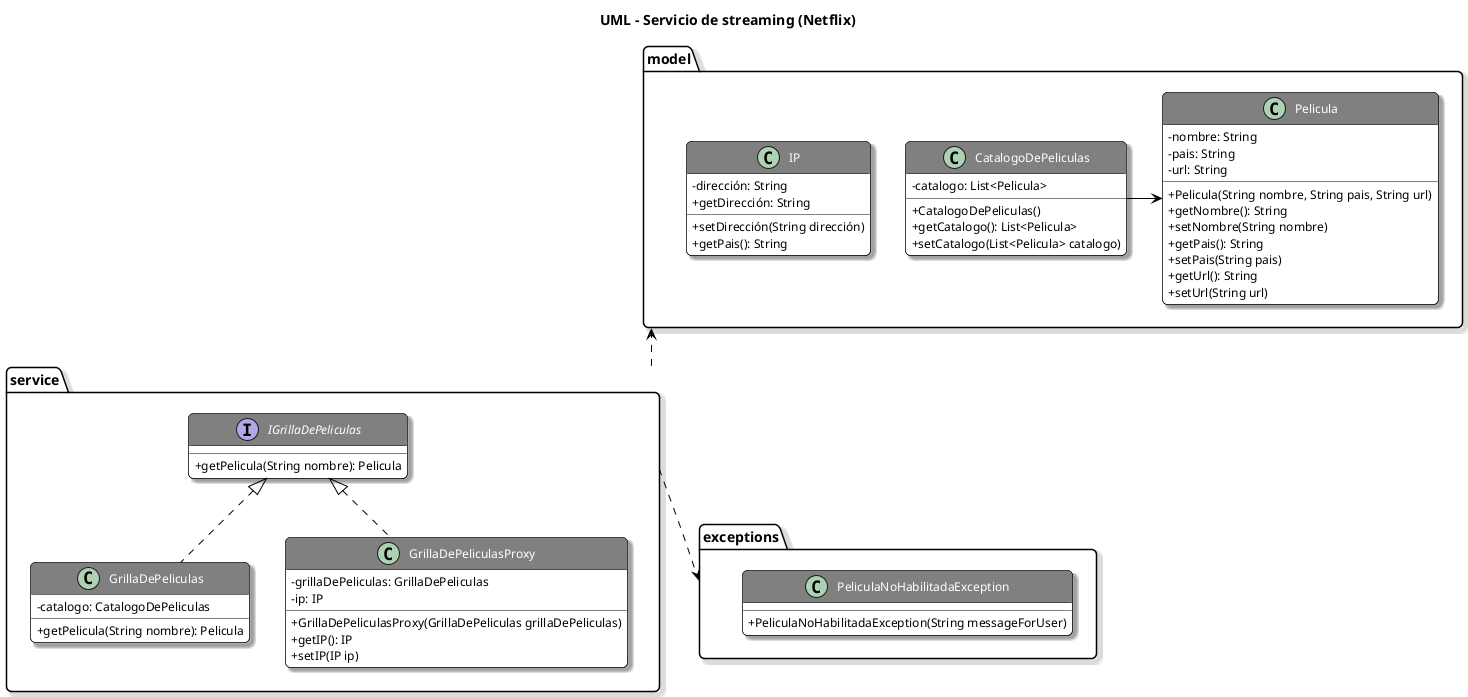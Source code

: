@startuml
'https://plantuml.com/class-diagram
'___________STYLES___________
title UML - Servicio de streaming (Netflix)
skinparam classAttributeIconSize 0
skinparam backgroundColor White
skinparam RoundCorner 10
skinparam Shadowing true

skinparam class {
    ArrowColor Black
    BackgroundColor White
    HeaderBackgroundColor Gray
    BorderColor Black
    FontColor White
    FontSize 14
    AttributeFontSize 12
}

skinparam object{
    ArrowColor Black
    BackgroundColor White
    BorderColor Black
    FontColor Black
    FontSize 14
    AttributeFontSize 12
}

skinparam note {
    BackgroundColor LightYellow
    BorderColor Black
}

'___________UML___________
package model {

class Pelicula {
- nombre: String
- pais: String
- url: String
+ Pelicula(String nombre, String pais, String url)
+ getNombre(): String
+ setNombre(String nombre)
+ getPais(): String
+ setPais(String pais)
+ getUrl(): String
+ setUrl(String url)
}

class CatalogoDePeliculas {
- catalogo: List<Pelicula>
+ CatalogoDePeliculas()
+ getCatalogo(): List<Pelicula>
+ setCatalogo(List<Pelicula> catalogo)
}

class IP {
- dirección: String
+ getDirección: String
+ setDirección(String dirección)
+ getPais(): String
}

}
package service {

interface IGrillaDePeliculas {
+ getPelicula(String nombre): Pelicula
}

class GrillaDePeliculas {
- catalogo: CatalogoDePeliculas
+ getPelicula(String nombre): Pelicula
}

class GrillaDePeliculasProxy {
- grillaDePeliculas: GrillaDePeliculas
- ip: IP
+ GrillaDePeliculasProxy(GrillaDePeliculas grillaDePeliculas)
+ getIP(): IP
+ setIP(IP ip)

}

}

package exceptions {

class PeliculaNoHabilitadaException {
+ PeliculaNoHabilitadaException(String messageForUser)
}
}

CatalogoDePeliculas -> Pelicula
model <.. service
service ..> exceptions
IGrillaDePeliculas <|.. GrillaDePeliculas
IGrillaDePeliculas <|.. GrillaDePeliculasProxy

@enduml